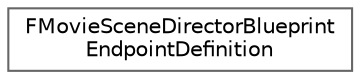 digraph "Graphical Class Hierarchy"
{
 // INTERACTIVE_SVG=YES
 // LATEX_PDF_SIZE
  bgcolor="transparent";
  edge [fontname=Helvetica,fontsize=10,labelfontname=Helvetica,labelfontsize=10];
  node [fontname=Helvetica,fontsize=10,shape=box,height=0.2,width=0.4];
  rankdir="LR";
  Node0 [id="Node000000",label="FMovieSceneDirectorBlueprint\lEndpointDefinition",height=0.2,width=0.4,color="grey40", fillcolor="white", style="filled",URL="$d3/d24/structFMovieSceneDirectorBlueprintEndpointDefinition.html",tooltip="Parameters for creating a blueprint endpoint."];
}
